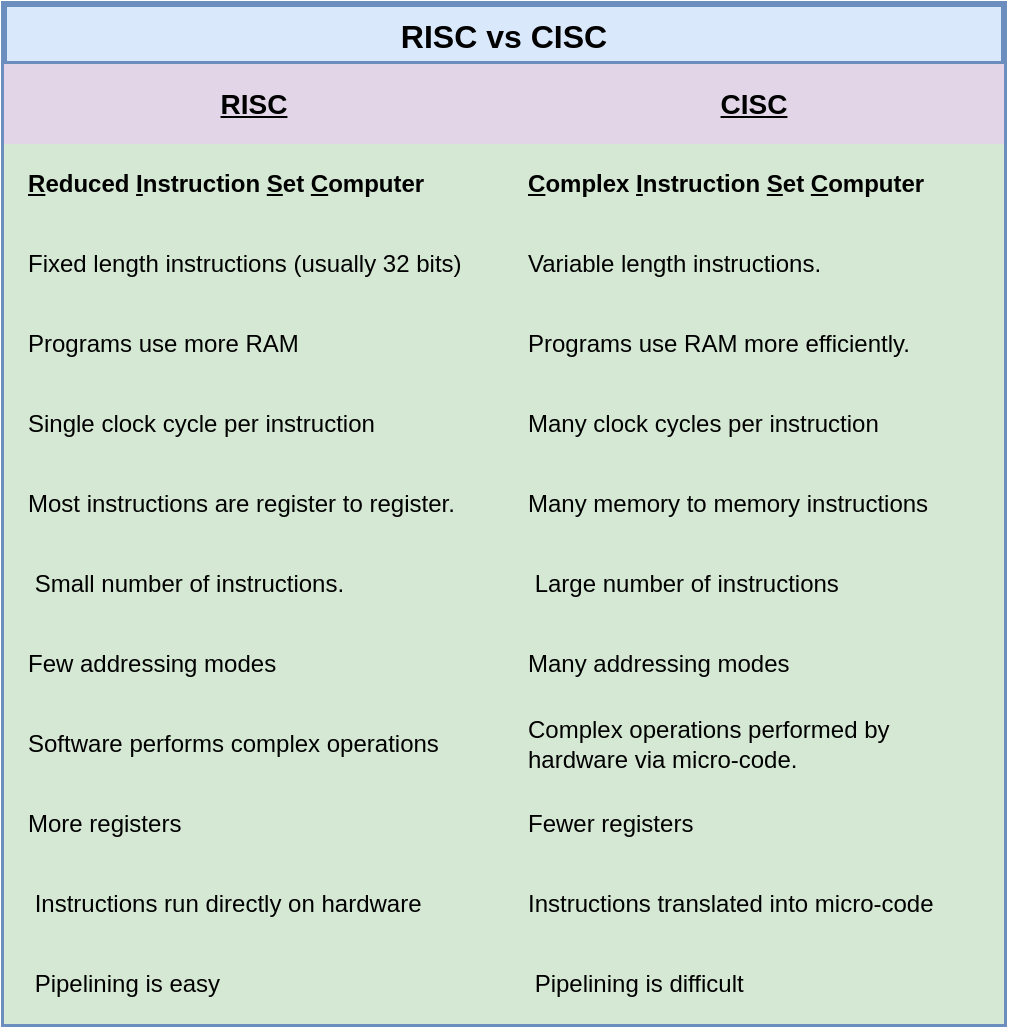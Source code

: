 <mxfile version="16.4.0" type="device"><diagram id="rVU9fr0nV_fN7pW4FnAU" name="Page-1"><mxGraphModel dx="1102" dy="865" grid="1" gridSize="10" guides="1" tooltips="1" connect="1" arrows="1" fold="1" page="1" pageScale="1" pageWidth="850" pageHeight="1100" math="0" shadow="0"><root><mxCell id="0"/><mxCell id="1" parent="0"/><mxCell id="Q4yZOVbDoOrDYnAqjvn4-1" value="RISC vs CISC" style="shape=table;startSize=30;container=1;collapsible=0;childLayout=tableLayout;fontStyle=1;fillColor=#dae8fc;strokeColor=#6c8ebf;strokeWidth=3;fontSize=16;" parent="1" vertex="1"><mxGeometry x="90" y="210" width="500" height="510" as="geometry"/></mxCell><mxCell id="Q4yZOVbDoOrDYnAqjvn4-2" value="" style="shape=tableRow;horizontal=0;startSize=0;swimlaneHead=0;swimlaneBody=0;top=0;left=0;bottom=0;right=0;collapsible=0;dropTarget=0;fillColor=#e1d5e7;points=[[0,0.5],[1,0.5]];portConstraint=eastwest;strokeColor=#9673a6;" parent="Q4yZOVbDoOrDYnAqjvn4-1" vertex="1"><mxGeometry y="30" width="500" height="40" as="geometry"/></mxCell><mxCell id="Q4yZOVbDoOrDYnAqjvn4-3" value="&lt;b&gt;&lt;u&gt;&lt;font style=&quot;font-size: 14px&quot;&gt;RISC&lt;/font&gt;&lt;/u&gt;&lt;/b&gt;" style="shape=partialRectangle;html=1;whiteSpace=wrap;connectable=0;overflow=hidden;fillColor=none;top=0;left=0;bottom=0;right=0;pointerEvents=1;strokeWidth=2;" parent="Q4yZOVbDoOrDYnAqjvn4-2" vertex="1"><mxGeometry width="250" height="40" as="geometry"><mxRectangle width="250" height="40" as="alternateBounds"/></mxGeometry></mxCell><mxCell id="Q4yZOVbDoOrDYnAqjvn4-4" value="&lt;b&gt;&lt;u&gt;&lt;font style=&quot;font-size: 14px&quot;&gt;CISC&lt;/font&gt;&lt;/u&gt;&lt;/b&gt;" style="shape=partialRectangle;html=1;whiteSpace=wrap;connectable=0;overflow=hidden;fillColor=none;top=0;left=0;bottom=0;right=0;pointerEvents=1;strokeWidth=2;" parent="Q4yZOVbDoOrDYnAqjvn4-2" vertex="1"><mxGeometry x="250" width="250" height="40" as="geometry"><mxRectangle width="250" height="40" as="alternateBounds"/></mxGeometry></mxCell><mxCell id="Q4yZOVbDoOrDYnAqjvn4-5" value="" style="shape=tableRow;horizontal=0;startSize=0;swimlaneHead=0;swimlaneBody=0;top=0;left=0;bottom=0;right=0;collapsible=0;dropTarget=0;fillColor=none;points=[[0,0.5],[1,0.5]];portConstraint=eastwest;" parent="Q4yZOVbDoOrDYnAqjvn4-1" vertex="1"><mxGeometry y="70" width="500" height="40" as="geometry"/></mxCell><mxCell id="Q4yZOVbDoOrDYnAqjvn4-6" value="&lt;b&gt;&amp;nbsp; &amp;nbsp;&lt;u&gt;R&lt;/u&gt;educed &lt;u&gt;I&lt;/u&gt;nstruction &lt;u&gt;S&lt;/u&gt;et &lt;u&gt;C&lt;/u&gt;omputer&lt;/b&gt;" style="shape=partialRectangle;html=1;whiteSpace=wrap;connectable=0;overflow=hidden;fillColor=#d5e8d4;top=0;left=0;bottom=0;right=0;pointerEvents=1;align=left;strokeColor=#82b366;strokeWidth=3;" parent="Q4yZOVbDoOrDYnAqjvn4-5" vertex="1"><mxGeometry width="250" height="40" as="geometry"><mxRectangle width="250" height="40" as="alternateBounds"/></mxGeometry></mxCell><mxCell id="Q4yZOVbDoOrDYnAqjvn4-7" value="&lt;b&gt;&amp;nbsp; &amp;nbsp;&lt;u&gt;C&lt;/u&gt;omplex &lt;u&gt;I&lt;/u&gt;nstruction &lt;u&gt;S&lt;/u&gt;et &lt;u&gt;C&lt;/u&gt;omputer&lt;/b&gt;" style="shape=partialRectangle;html=1;whiteSpace=wrap;connectable=0;overflow=hidden;fillColor=#d5e8d4;top=0;left=0;bottom=0;right=0;pointerEvents=1;align=left;strokeColor=#82b366;" parent="Q4yZOVbDoOrDYnAqjvn4-5" vertex="1"><mxGeometry x="250" width="250" height="40" as="geometry"><mxRectangle width="250" height="40" as="alternateBounds"/></mxGeometry></mxCell><mxCell id="Q4yZOVbDoOrDYnAqjvn4-11" value="" style="shape=tableRow;horizontal=0;startSize=0;swimlaneHead=0;swimlaneBody=0;top=0;left=0;bottom=0;right=0;collapsible=0;dropTarget=0;fillColor=none;points=[[0,0.5],[1,0.5]];portConstraint=eastwest;" parent="Q4yZOVbDoOrDYnAqjvn4-1" vertex="1"><mxGeometry y="110" width="500" height="40" as="geometry"/></mxCell><mxCell id="Q4yZOVbDoOrDYnAqjvn4-12" value="&amp;nbsp; &amp;nbsp;Fixed length instructions (usually 32 bits)" style="shape=partialRectangle;html=1;whiteSpace=wrap;connectable=0;overflow=hidden;fillColor=#d5e8d4;top=0;left=0;bottom=0;right=0;pointerEvents=1;align=left;strokeColor=#82b366;" parent="Q4yZOVbDoOrDYnAqjvn4-11" vertex="1"><mxGeometry width="250" height="40" as="geometry"><mxRectangle width="250" height="40" as="alternateBounds"/></mxGeometry></mxCell><mxCell id="Q4yZOVbDoOrDYnAqjvn4-13" value="&amp;nbsp; &amp;nbsp;Variable length instructions." style="shape=partialRectangle;html=1;whiteSpace=wrap;connectable=0;overflow=hidden;fillColor=#d5e8d4;top=0;left=0;bottom=0;right=0;pointerEvents=1;align=left;strokeColor=#82b366;" parent="Q4yZOVbDoOrDYnAqjvn4-11" vertex="1"><mxGeometry x="250" width="250" height="40" as="geometry"><mxRectangle width="250" height="40" as="alternateBounds"/></mxGeometry></mxCell><mxCell id="Q4yZOVbDoOrDYnAqjvn4-23" value="" style="shape=tableRow;horizontal=0;startSize=0;swimlaneHead=0;swimlaneBody=0;top=0;left=0;bottom=0;right=0;collapsible=0;dropTarget=0;fillColor=none;points=[[0,0.5],[1,0.5]];portConstraint=eastwest;" parent="Q4yZOVbDoOrDYnAqjvn4-1" vertex="1"><mxGeometry y="150" width="500" height="40" as="geometry"/></mxCell><mxCell id="Q4yZOVbDoOrDYnAqjvn4-24" value="&amp;nbsp; &amp;nbsp;Programs use more RAM" style="shape=partialRectangle;html=1;whiteSpace=wrap;connectable=0;overflow=hidden;fillColor=#d5e8d4;top=0;left=0;bottom=0;right=0;pointerEvents=1;align=left;strokeColor=#82b366;" parent="Q4yZOVbDoOrDYnAqjvn4-23" vertex="1"><mxGeometry width="250" height="40" as="geometry"><mxRectangle width="250" height="40" as="alternateBounds"/></mxGeometry></mxCell><mxCell id="Q4yZOVbDoOrDYnAqjvn4-25" value="&amp;nbsp; &amp;nbsp;Programs use RAM more efficiently." style="shape=partialRectangle;html=1;whiteSpace=wrap;connectable=0;overflow=hidden;fillColor=#d5e8d4;top=0;left=0;bottom=0;right=0;pointerEvents=1;align=left;strokeColor=#82b366;" parent="Q4yZOVbDoOrDYnAqjvn4-23" vertex="1"><mxGeometry x="250" width="250" height="40" as="geometry"><mxRectangle width="250" height="40" as="alternateBounds"/></mxGeometry></mxCell><mxCell id="Q4yZOVbDoOrDYnAqjvn4-8" value="" style="shape=tableRow;horizontal=0;startSize=0;swimlaneHead=0;swimlaneBody=0;top=0;left=0;bottom=0;right=0;collapsible=0;dropTarget=0;fillColor=none;points=[[0,0.5],[1,0.5]];portConstraint=eastwest;" parent="Q4yZOVbDoOrDYnAqjvn4-1" vertex="1"><mxGeometry y="190" width="500" height="40" as="geometry"/></mxCell><mxCell id="Q4yZOVbDoOrDYnAqjvn4-9" value="&amp;nbsp; &amp;nbsp;Single clock cycle per instruction" style="shape=partialRectangle;html=1;whiteSpace=wrap;connectable=0;overflow=hidden;fillColor=#d5e8d4;top=0;left=0;bottom=0;right=0;pointerEvents=1;align=left;strokeColor=#82b366;" parent="Q4yZOVbDoOrDYnAqjvn4-8" vertex="1"><mxGeometry width="250" height="40" as="geometry"><mxRectangle width="250" height="40" as="alternateBounds"/></mxGeometry></mxCell><mxCell id="Q4yZOVbDoOrDYnAqjvn4-10" value="&amp;nbsp; &amp;nbsp;Many clock cycles per instruction" style="shape=partialRectangle;html=1;whiteSpace=wrap;connectable=0;overflow=hidden;fillColor=#d5e8d4;top=0;left=0;bottom=0;right=0;pointerEvents=1;align=left;strokeColor=#82b366;" parent="Q4yZOVbDoOrDYnAqjvn4-8" vertex="1"><mxGeometry x="250" width="250" height="40" as="geometry"><mxRectangle width="250" height="40" as="alternateBounds"/></mxGeometry></mxCell><mxCell id="Q4yZOVbDoOrDYnAqjvn4-14" value="" style="shape=tableRow;horizontal=0;startSize=0;swimlaneHead=0;swimlaneBody=0;top=0;left=0;bottom=0;right=0;collapsible=0;dropTarget=0;fillColor=none;points=[[0,0.5],[1,0.5]];portConstraint=eastwest;" parent="Q4yZOVbDoOrDYnAqjvn4-1" vertex="1"><mxGeometry y="230" width="500" height="40" as="geometry"/></mxCell><mxCell id="Q4yZOVbDoOrDYnAqjvn4-15" value="&amp;nbsp; &amp;nbsp;Most instructions are register to register." style="shape=partialRectangle;html=1;whiteSpace=wrap;connectable=0;overflow=hidden;fillColor=#d5e8d4;top=0;left=0;bottom=0;right=0;pointerEvents=1;align=left;strokeColor=#82b366;" parent="Q4yZOVbDoOrDYnAqjvn4-14" vertex="1"><mxGeometry width="250" height="40" as="geometry"><mxRectangle width="250" height="40" as="alternateBounds"/></mxGeometry></mxCell><mxCell id="Q4yZOVbDoOrDYnAqjvn4-16" value="&amp;nbsp; &amp;nbsp;Many memory to memory instructions" style="shape=partialRectangle;html=1;whiteSpace=wrap;connectable=0;overflow=hidden;fillColor=#d5e8d4;top=0;left=0;bottom=0;right=0;pointerEvents=1;align=left;strokeColor=#82b366;" parent="Q4yZOVbDoOrDYnAqjvn4-14" vertex="1"><mxGeometry x="250" width="250" height="40" as="geometry"><mxRectangle width="250" height="40" as="alternateBounds"/></mxGeometry></mxCell><mxCell id="9BehgZAzmUNHhha9UKos-1" style="shape=tableRow;horizontal=0;startSize=0;swimlaneHead=0;swimlaneBody=0;top=0;left=0;bottom=0;right=0;collapsible=0;dropTarget=0;fillColor=none;points=[[0,0.5],[1,0.5]];portConstraint=eastwest;" vertex="1" parent="Q4yZOVbDoOrDYnAqjvn4-1"><mxGeometry y="270" width="500" height="40" as="geometry"/></mxCell><mxCell id="9BehgZAzmUNHhha9UKos-2" value="&amp;nbsp; &amp;nbsp; Small number of instructions." style="shape=partialRectangle;html=1;whiteSpace=wrap;connectable=0;overflow=hidden;fillColor=#d5e8d4;top=0;left=0;bottom=0;right=0;pointerEvents=1;align=left;strokeColor=#82b366;" vertex="1" parent="9BehgZAzmUNHhha9UKos-1"><mxGeometry width="250" height="40" as="geometry"><mxRectangle width="250" height="40" as="alternateBounds"/></mxGeometry></mxCell><mxCell id="9BehgZAzmUNHhha9UKos-3" value="&amp;nbsp; &amp;nbsp; Large number of instructions" style="shape=partialRectangle;html=1;whiteSpace=wrap;connectable=0;overflow=hidden;fillColor=#d5e8d4;top=0;left=0;bottom=0;right=0;pointerEvents=1;align=left;strokeColor=#82b366;" vertex="1" parent="9BehgZAzmUNHhha9UKos-1"><mxGeometry x="250" width="250" height="40" as="geometry"><mxRectangle width="250" height="40" as="alternateBounds"/></mxGeometry></mxCell><mxCell id="Q4yZOVbDoOrDYnAqjvn4-17" value="" style="shape=tableRow;horizontal=0;startSize=0;swimlaneHead=0;swimlaneBody=0;top=0;left=0;bottom=0;right=0;collapsible=0;dropTarget=0;fillColor=none;points=[[0,0.5],[1,0.5]];portConstraint=eastwest;" parent="Q4yZOVbDoOrDYnAqjvn4-1" vertex="1"><mxGeometry y="310" width="500" height="40" as="geometry"/></mxCell><mxCell id="Q4yZOVbDoOrDYnAqjvn4-18" value="&amp;nbsp; &amp;nbsp;Few addressing modes" style="shape=partialRectangle;html=1;whiteSpace=wrap;connectable=0;overflow=hidden;fillColor=#d5e8d4;top=0;left=0;bottom=0;right=0;pointerEvents=1;align=left;strokeColor=#82b366;" parent="Q4yZOVbDoOrDYnAqjvn4-17" vertex="1"><mxGeometry width="250" height="40" as="geometry"><mxRectangle width="250" height="40" as="alternateBounds"/></mxGeometry></mxCell><mxCell id="Q4yZOVbDoOrDYnAqjvn4-19" value="&amp;nbsp; &amp;nbsp;Many addressing modes" style="shape=partialRectangle;html=1;whiteSpace=wrap;connectable=0;overflow=hidden;fillColor=#d5e8d4;top=0;left=0;bottom=0;right=0;pointerEvents=1;align=left;strokeColor=#82b366;" parent="Q4yZOVbDoOrDYnAqjvn4-17" vertex="1"><mxGeometry x="250" width="250" height="40" as="geometry"><mxRectangle width="250" height="40" as="alternateBounds"/></mxGeometry></mxCell><mxCell id="Q4yZOVbDoOrDYnAqjvn4-20" value="" style="shape=tableRow;horizontal=0;startSize=0;swimlaneHead=0;swimlaneBody=0;top=0;left=0;bottom=0;right=0;collapsible=0;dropTarget=0;fillColor=none;points=[[0,0.5],[1,0.5]];portConstraint=eastwest;" parent="Q4yZOVbDoOrDYnAqjvn4-1" vertex="1"><mxGeometry y="350" width="500" height="40" as="geometry"/></mxCell><mxCell id="Q4yZOVbDoOrDYnAqjvn4-21" value="&amp;nbsp; &amp;nbsp;Software performs complex operations" style="shape=partialRectangle;html=1;whiteSpace=wrap;connectable=0;overflow=hidden;fillColor=#d5e8d4;top=0;left=0;bottom=0;right=0;pointerEvents=1;align=left;strokeColor=#82b366;" parent="Q4yZOVbDoOrDYnAqjvn4-20" vertex="1"><mxGeometry width="250" height="40" as="geometry"><mxRectangle width="250" height="40" as="alternateBounds"/></mxGeometry></mxCell><mxCell id="Q4yZOVbDoOrDYnAqjvn4-22" value="&amp;nbsp; &amp;nbsp;Complex operations performed by &lt;br&gt;&amp;nbsp; &amp;nbsp;hardware via micro-code." style="shape=partialRectangle;html=1;whiteSpace=wrap;connectable=0;overflow=hidden;fillColor=#d5e8d4;top=0;left=0;bottom=0;right=0;pointerEvents=1;align=left;strokeColor=#82b366;" parent="Q4yZOVbDoOrDYnAqjvn4-20" vertex="1"><mxGeometry x="250" width="250" height="40" as="geometry"><mxRectangle width="250" height="40" as="alternateBounds"/></mxGeometry></mxCell><mxCell id="Q4yZOVbDoOrDYnAqjvn4-26" value="" style="shape=tableRow;horizontal=0;startSize=0;swimlaneHead=0;swimlaneBody=0;top=0;left=0;bottom=0;right=0;collapsible=0;dropTarget=0;fillColor=none;points=[[0,0.5],[1,0.5]];portConstraint=eastwest;" parent="Q4yZOVbDoOrDYnAqjvn4-1" vertex="1"><mxGeometry y="390" width="500" height="40" as="geometry"/></mxCell><mxCell id="Q4yZOVbDoOrDYnAqjvn4-27" value="&amp;nbsp; &amp;nbsp;More registers" style="shape=partialRectangle;html=1;whiteSpace=wrap;connectable=0;overflow=hidden;fillColor=#d5e8d4;top=0;left=0;bottom=0;right=0;pointerEvents=1;align=left;strokeColor=#82b366;" parent="Q4yZOVbDoOrDYnAqjvn4-26" vertex="1"><mxGeometry width="250" height="40" as="geometry"><mxRectangle width="250" height="40" as="alternateBounds"/></mxGeometry></mxCell><mxCell id="Q4yZOVbDoOrDYnAqjvn4-28" value="&amp;nbsp; &amp;nbsp;Fewer registers" style="shape=partialRectangle;html=1;whiteSpace=wrap;connectable=0;overflow=hidden;fillColor=#d5e8d4;top=0;left=0;bottom=0;right=0;pointerEvents=1;align=left;strokeColor=#82b366;" parent="Q4yZOVbDoOrDYnAqjvn4-26" vertex="1"><mxGeometry x="250" width="250" height="40" as="geometry"><mxRectangle width="250" height="40" as="alternateBounds"/></mxGeometry></mxCell><mxCell id="Q4yZOVbDoOrDYnAqjvn4-29" value="" style="shape=tableRow;horizontal=0;startSize=0;swimlaneHead=0;swimlaneBody=0;top=0;left=0;bottom=0;right=0;collapsible=0;dropTarget=0;fillColor=none;points=[[0,0.5],[1,0.5]];portConstraint=eastwest;" parent="Q4yZOVbDoOrDYnAqjvn4-1" vertex="1"><mxGeometry y="430" width="500" height="40" as="geometry"/></mxCell><mxCell id="Q4yZOVbDoOrDYnAqjvn4-30" value="&amp;nbsp; &amp;nbsp; Instructions run directly on hardware" style="shape=partialRectangle;html=1;whiteSpace=wrap;connectable=0;overflow=hidden;fillColor=#d5e8d4;top=0;left=0;bottom=0;right=0;pointerEvents=1;align=left;strokeColor=#82b366;" parent="Q4yZOVbDoOrDYnAqjvn4-29" vertex="1"><mxGeometry width="250" height="40" as="geometry"><mxRectangle width="250" height="40" as="alternateBounds"/></mxGeometry></mxCell><mxCell id="Q4yZOVbDoOrDYnAqjvn4-31" value="&amp;nbsp; &amp;nbsp;Instructions translated into micro-code" style="shape=partialRectangle;html=1;whiteSpace=wrap;connectable=0;overflow=hidden;fillColor=#d5e8d4;top=0;left=0;bottom=0;right=0;pointerEvents=1;align=left;strokeColor=#82b366;" parent="Q4yZOVbDoOrDYnAqjvn4-29" vertex="1"><mxGeometry x="250" width="250" height="40" as="geometry"><mxRectangle width="250" height="40" as="alternateBounds"/></mxGeometry></mxCell><mxCell id="Q4yZOVbDoOrDYnAqjvn4-32" value="" style="shape=tableRow;horizontal=0;startSize=0;swimlaneHead=0;swimlaneBody=0;top=0;left=0;bottom=0;right=0;collapsible=0;dropTarget=0;fillColor=none;points=[[0,0.5],[1,0.5]];portConstraint=eastwest;" parent="Q4yZOVbDoOrDYnAqjvn4-1" vertex="1"><mxGeometry y="470" width="500" height="40" as="geometry"/></mxCell><mxCell id="Q4yZOVbDoOrDYnAqjvn4-33" value="&amp;nbsp; &amp;nbsp; Pipelining is easy" style="shape=partialRectangle;html=1;whiteSpace=wrap;connectable=0;overflow=hidden;fillColor=#d5e8d4;top=0;left=0;bottom=0;right=0;pointerEvents=1;align=left;strokeColor=#82b366;" parent="Q4yZOVbDoOrDYnAqjvn4-32" vertex="1"><mxGeometry width="250" height="40" as="geometry"><mxRectangle width="250" height="40" as="alternateBounds"/></mxGeometry></mxCell><mxCell id="Q4yZOVbDoOrDYnAqjvn4-34" value="&amp;nbsp; &amp;nbsp; Pipelining is difficult" style="shape=partialRectangle;html=1;whiteSpace=wrap;connectable=0;overflow=hidden;fillColor=#d5e8d4;top=0;left=0;bottom=0;right=0;pointerEvents=1;align=left;strokeColor=#82b366;" parent="Q4yZOVbDoOrDYnAqjvn4-32" vertex="1"><mxGeometry x="250" width="250" height="40" as="geometry"><mxRectangle width="250" height="40" as="alternateBounds"/></mxGeometry></mxCell></root></mxGraphModel></diagram></mxfile>